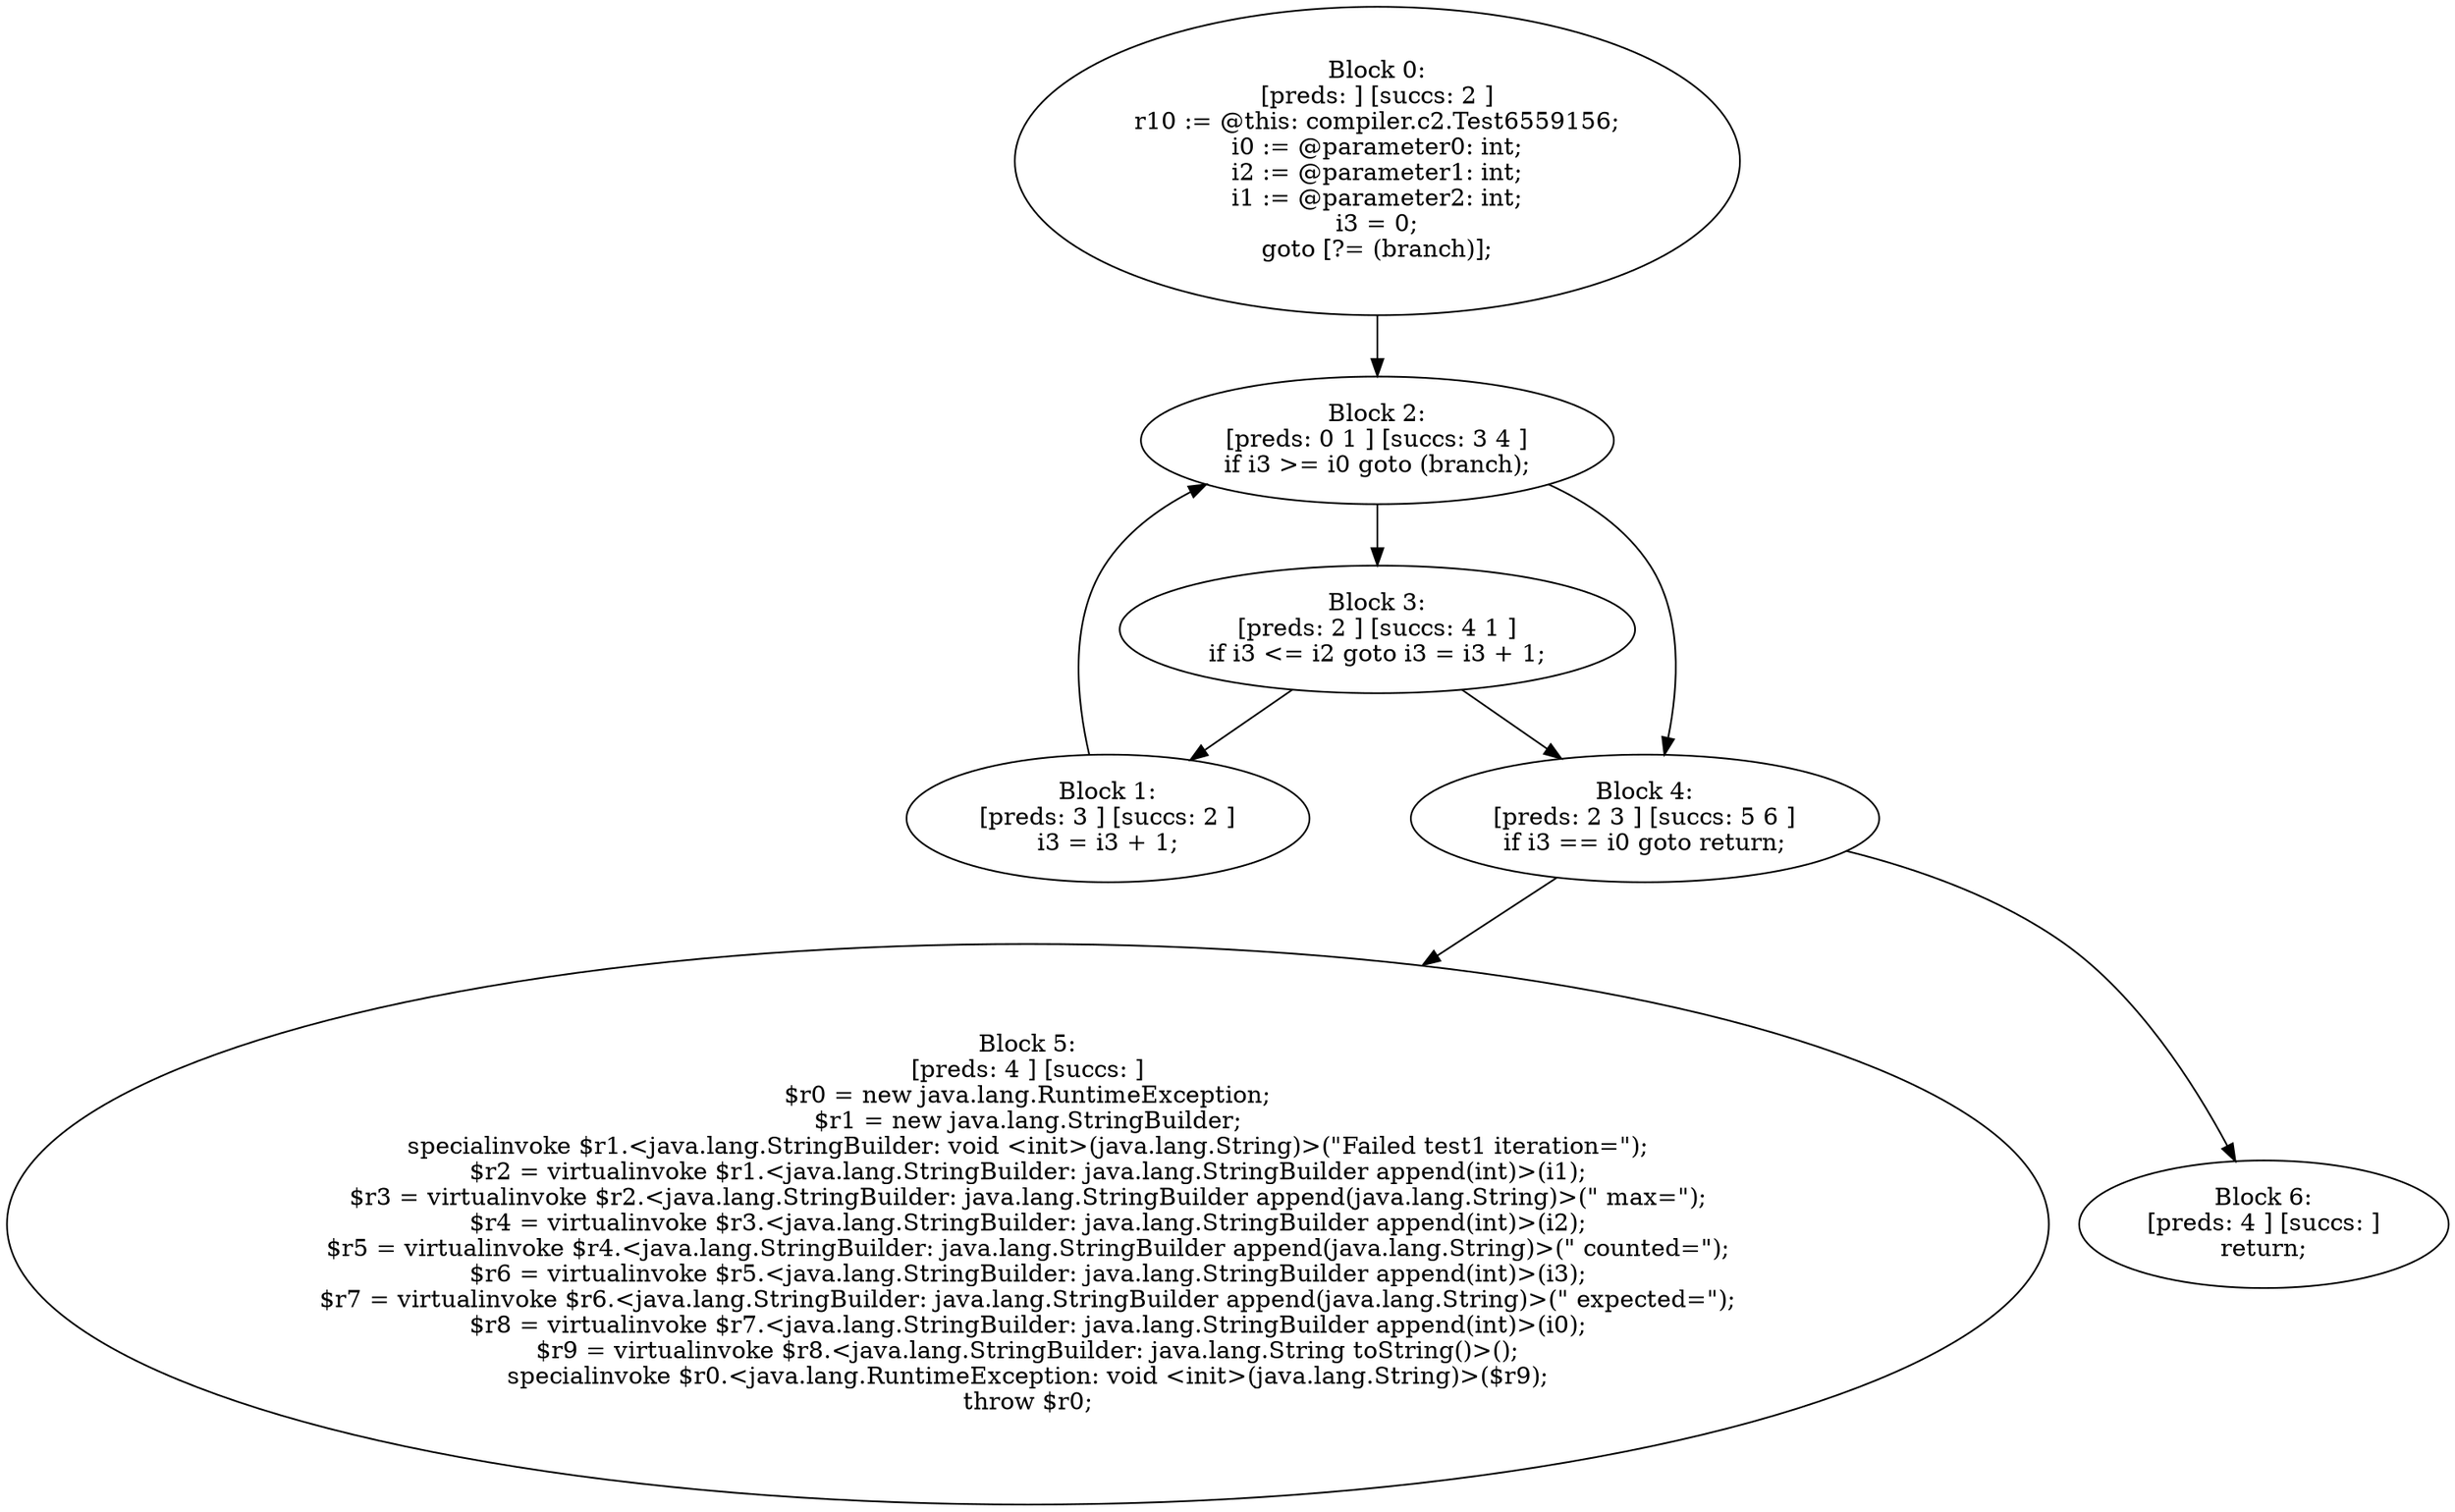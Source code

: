 digraph "unitGraph" {
    "Block 0:
[preds: ] [succs: 2 ]
r10 := @this: compiler.c2.Test6559156;
i0 := @parameter0: int;
i2 := @parameter1: int;
i1 := @parameter2: int;
i3 = 0;
goto [?= (branch)];
"
    "Block 1:
[preds: 3 ] [succs: 2 ]
i3 = i3 + 1;
"
    "Block 2:
[preds: 0 1 ] [succs: 3 4 ]
if i3 >= i0 goto (branch);
"
    "Block 3:
[preds: 2 ] [succs: 4 1 ]
if i3 <= i2 goto i3 = i3 + 1;
"
    "Block 4:
[preds: 2 3 ] [succs: 5 6 ]
if i3 == i0 goto return;
"
    "Block 5:
[preds: 4 ] [succs: ]
$r0 = new java.lang.RuntimeException;
$r1 = new java.lang.StringBuilder;
specialinvoke $r1.<java.lang.StringBuilder: void <init>(java.lang.String)>(\"Failed test1 iteration=\");
$r2 = virtualinvoke $r1.<java.lang.StringBuilder: java.lang.StringBuilder append(int)>(i1);
$r3 = virtualinvoke $r2.<java.lang.StringBuilder: java.lang.StringBuilder append(java.lang.String)>(\" max=\");
$r4 = virtualinvoke $r3.<java.lang.StringBuilder: java.lang.StringBuilder append(int)>(i2);
$r5 = virtualinvoke $r4.<java.lang.StringBuilder: java.lang.StringBuilder append(java.lang.String)>(\" counted=\");
$r6 = virtualinvoke $r5.<java.lang.StringBuilder: java.lang.StringBuilder append(int)>(i3);
$r7 = virtualinvoke $r6.<java.lang.StringBuilder: java.lang.StringBuilder append(java.lang.String)>(\" expected=\");
$r8 = virtualinvoke $r7.<java.lang.StringBuilder: java.lang.StringBuilder append(int)>(i0);
$r9 = virtualinvoke $r8.<java.lang.StringBuilder: java.lang.String toString()>();
specialinvoke $r0.<java.lang.RuntimeException: void <init>(java.lang.String)>($r9);
throw $r0;
"
    "Block 6:
[preds: 4 ] [succs: ]
return;
"
    "Block 0:
[preds: ] [succs: 2 ]
r10 := @this: compiler.c2.Test6559156;
i0 := @parameter0: int;
i2 := @parameter1: int;
i1 := @parameter2: int;
i3 = 0;
goto [?= (branch)];
"->"Block 2:
[preds: 0 1 ] [succs: 3 4 ]
if i3 >= i0 goto (branch);
";
    "Block 1:
[preds: 3 ] [succs: 2 ]
i3 = i3 + 1;
"->"Block 2:
[preds: 0 1 ] [succs: 3 4 ]
if i3 >= i0 goto (branch);
";
    "Block 2:
[preds: 0 1 ] [succs: 3 4 ]
if i3 >= i0 goto (branch);
"->"Block 3:
[preds: 2 ] [succs: 4 1 ]
if i3 <= i2 goto i3 = i3 + 1;
";
    "Block 2:
[preds: 0 1 ] [succs: 3 4 ]
if i3 >= i0 goto (branch);
"->"Block 4:
[preds: 2 3 ] [succs: 5 6 ]
if i3 == i0 goto return;
";
    "Block 3:
[preds: 2 ] [succs: 4 1 ]
if i3 <= i2 goto i3 = i3 + 1;
"->"Block 4:
[preds: 2 3 ] [succs: 5 6 ]
if i3 == i0 goto return;
";
    "Block 3:
[preds: 2 ] [succs: 4 1 ]
if i3 <= i2 goto i3 = i3 + 1;
"->"Block 1:
[preds: 3 ] [succs: 2 ]
i3 = i3 + 1;
";
    "Block 4:
[preds: 2 3 ] [succs: 5 6 ]
if i3 == i0 goto return;
"->"Block 5:
[preds: 4 ] [succs: ]
$r0 = new java.lang.RuntimeException;
$r1 = new java.lang.StringBuilder;
specialinvoke $r1.<java.lang.StringBuilder: void <init>(java.lang.String)>(\"Failed test1 iteration=\");
$r2 = virtualinvoke $r1.<java.lang.StringBuilder: java.lang.StringBuilder append(int)>(i1);
$r3 = virtualinvoke $r2.<java.lang.StringBuilder: java.lang.StringBuilder append(java.lang.String)>(\" max=\");
$r4 = virtualinvoke $r3.<java.lang.StringBuilder: java.lang.StringBuilder append(int)>(i2);
$r5 = virtualinvoke $r4.<java.lang.StringBuilder: java.lang.StringBuilder append(java.lang.String)>(\" counted=\");
$r6 = virtualinvoke $r5.<java.lang.StringBuilder: java.lang.StringBuilder append(int)>(i3);
$r7 = virtualinvoke $r6.<java.lang.StringBuilder: java.lang.StringBuilder append(java.lang.String)>(\" expected=\");
$r8 = virtualinvoke $r7.<java.lang.StringBuilder: java.lang.StringBuilder append(int)>(i0);
$r9 = virtualinvoke $r8.<java.lang.StringBuilder: java.lang.String toString()>();
specialinvoke $r0.<java.lang.RuntimeException: void <init>(java.lang.String)>($r9);
throw $r0;
";
    "Block 4:
[preds: 2 3 ] [succs: 5 6 ]
if i3 == i0 goto return;
"->"Block 6:
[preds: 4 ] [succs: ]
return;
";
}
